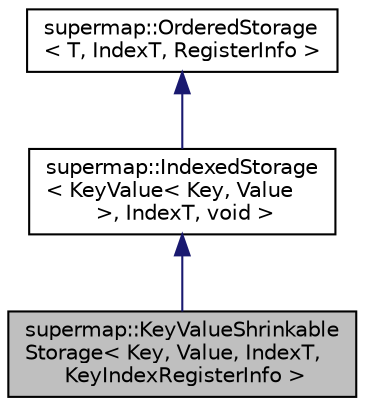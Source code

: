 digraph "supermap::KeyValueShrinkableStorage&lt; Key, Value, IndexT, KeyIndexRegisterInfo &gt;"
{
 // LATEX_PDF_SIZE
  edge [fontname="Helvetica",fontsize="10",labelfontname="Helvetica",labelfontsize="10"];
  node [fontname="Helvetica",fontsize="10",shape=record];
  Node1 [label="supermap::KeyValueShrinkable\lStorage\< Key, Value, IndexT,\l KeyIndexRegisterInfo \>",height=0.2,width=0.4,color="black", fillcolor="grey75", style="filled", fontcolor="black",tooltip="Storage, which contains keys and associated values. Consists of two parts: the one,..."];
  Node2 -> Node1 [dir="back",color="midnightblue",fontsize="10",style="solid",fontname="Helvetica"];
  Node2 [label="supermap::IndexedStorage\l\< KeyValue\< Key, Value\l \>, IndexT, void \>",height=0.2,width=0.4,color="black", fillcolor="white", style="filled",URL="$classsupermap_1_1IndexedStorage.html",tooltip=" "];
  Node3 -> Node2 [dir="back",color="midnightblue",fontsize="10",style="solid",fontname="Helvetica"];
  Node3 [label="supermap::OrderedStorage\l\< T, IndexT, RegisterInfo \>",height=0.2,width=0.4,color="black", fillcolor="white", style="filled",URL="$classsupermap_1_1OrderedStorage.html",tooltip="An abstract storage, where elements has particular order. Element added later is of lower order."];
}
